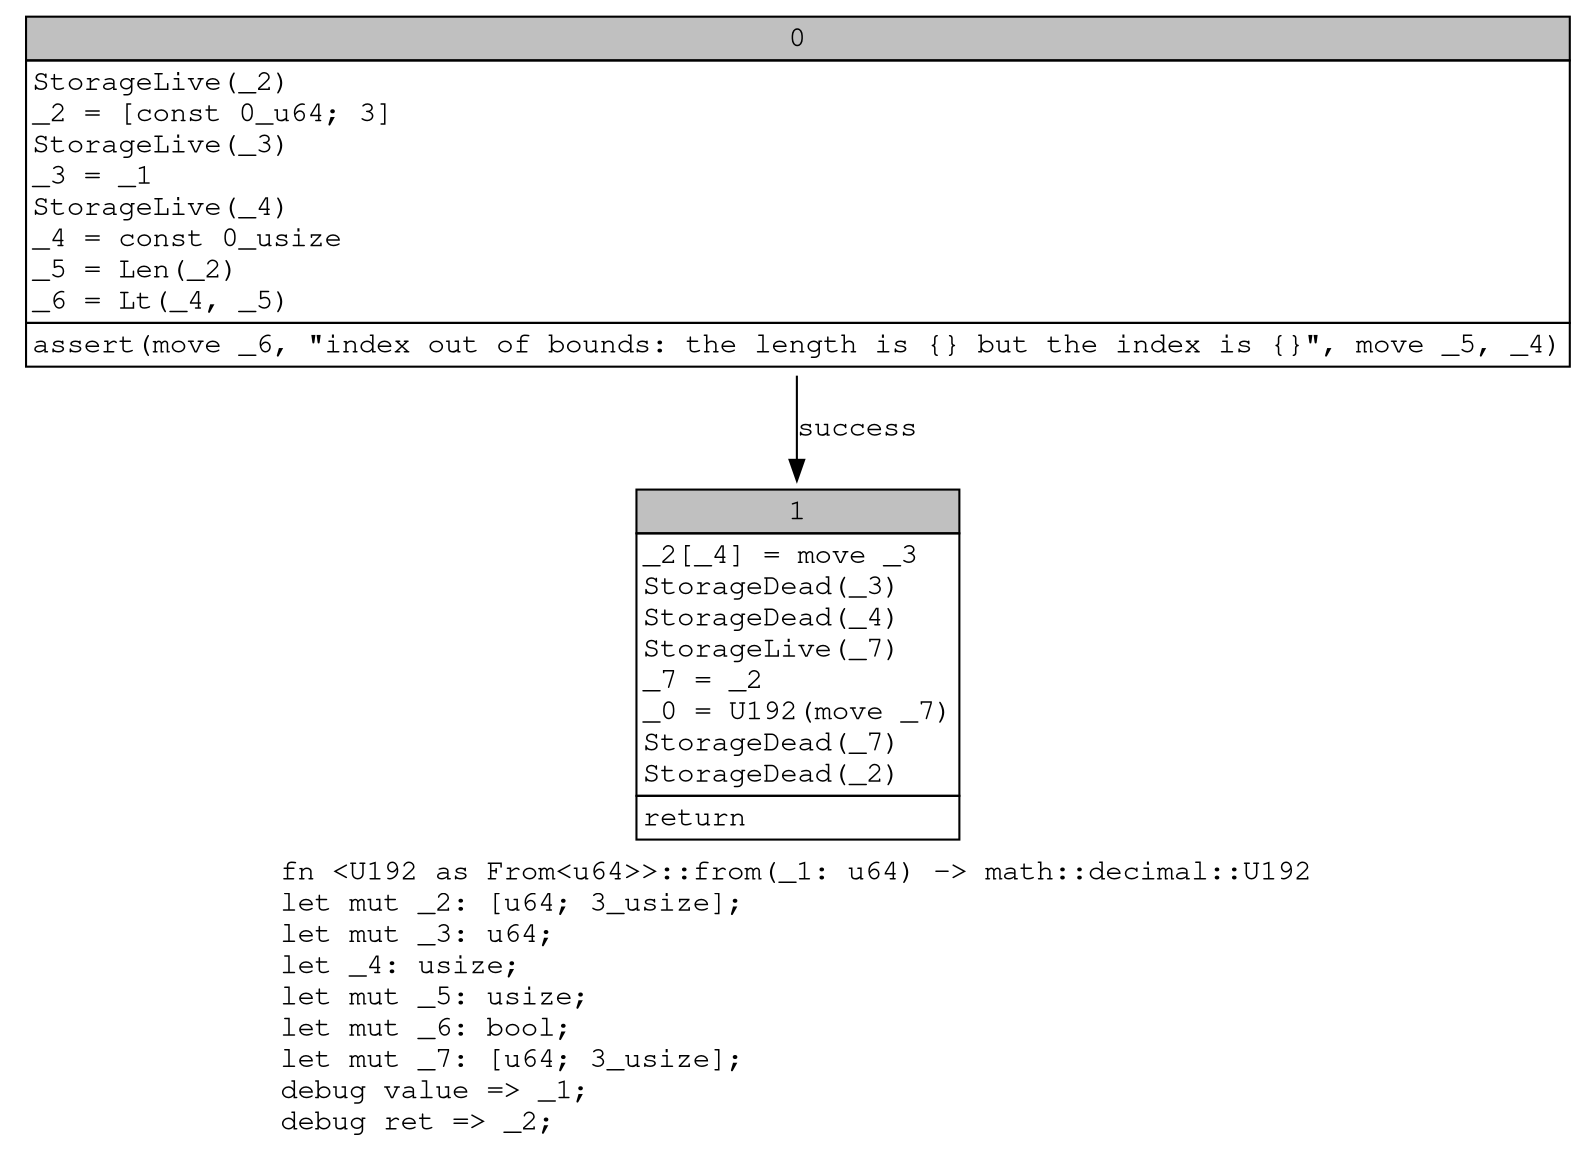 digraph Mir_0_901 {
    graph [fontname="Courier, monospace"];
    node [fontname="Courier, monospace"];
    edge [fontname="Courier, monospace"];
    label=<fn &lt;U192 as From&lt;u64&gt;&gt;::from(_1: u64) -&gt; math::decimal::U192<br align="left"/>let mut _2: [u64; 3_usize];<br align="left"/>let mut _3: u64;<br align="left"/>let _4: usize;<br align="left"/>let mut _5: usize;<br align="left"/>let mut _6: bool;<br align="left"/>let mut _7: [u64; 3_usize];<br align="left"/>debug value =&gt; _1;<br align="left"/>debug ret =&gt; _2;<br align="left"/>>;
    bb0__0_901 [shape="none", label=<<table border="0" cellborder="1" cellspacing="0"><tr><td bgcolor="gray" align="center" colspan="1">0</td></tr><tr><td align="left" balign="left">StorageLive(_2)<br/>_2 = [const 0_u64; 3]<br/>StorageLive(_3)<br/>_3 = _1<br/>StorageLive(_4)<br/>_4 = const 0_usize<br/>_5 = Len(_2)<br/>_6 = Lt(_4, _5)<br/></td></tr><tr><td align="left">assert(move _6, &quot;index out of bounds: the length is {} but the index is {}&quot;, move _5, _4)</td></tr></table>>];
    bb1__0_901 [shape="none", label=<<table border="0" cellborder="1" cellspacing="0"><tr><td bgcolor="gray" align="center" colspan="1">1</td></tr><tr><td align="left" balign="left">_2[_4] = move _3<br/>StorageDead(_3)<br/>StorageDead(_4)<br/>StorageLive(_7)<br/>_7 = _2<br/>_0 = U192(move _7)<br/>StorageDead(_7)<br/>StorageDead(_2)<br/></td></tr><tr><td align="left">return</td></tr></table>>];
    bb0__0_901 -> bb1__0_901 [label="success"];
}
